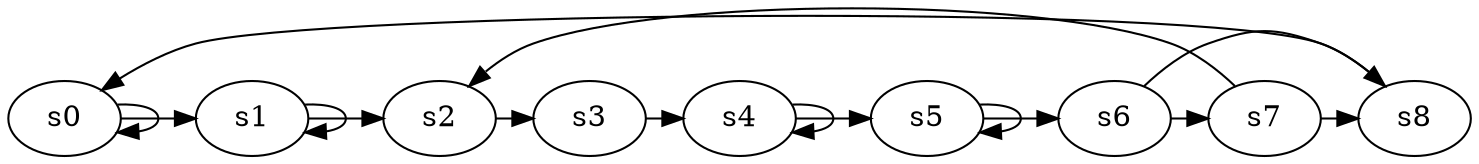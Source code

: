 digraph game_0530_cycle_9 {
    s0 [name="s0", player=0];
    s1 [name="s1", player=1];
    s2 [name="s2", player=0];
    s3 [name="s3", player=0, target=1];
    s4 [name="s4", player=1];
    s5 [name="s5", player=1];
    s6 [name="s6", player=0];
    s7 [name="s7", player=0, target=1];
    s8 [name="s8", player=1];

    s0 -> s1 [constraint="time % 7 == 3"];
    s1 -> s2 [constraint="time % 4 == 0 && !(time % 4 == 0)"];
    s2 -> s3 [constraint="time % 5 == 4"];
    s3 -> s4 [constraint="time == 3 || time == 6 || time == 10 || time == 13 || time == 18 || time == 21"];
    s4 -> s5 [constraint="time % 3 == 2"];
    s5 -> s6 [constraint="time == 5 || time == 7 || time == 22"];
    s6 -> s7 [constraint="time % 2 == 1 || time % 2 == 0"];
    s7 -> s8 [constraint="time == 1 || time == 4 || time == 7 || time == 8 || time == 10"];
    s8 -> s0 [constraint="time % 4 == 0"];
    s0 -> s0 [constraint="time % 2 == 0"];
    s1 -> s1 [constraint="time % 4 == 0"];
    s4 -> s4 [constraint="time % 3 == 0"];
    s5 -> s5 [constraint="time % 4 == 0"];
    s6 -> s8 [constraint="time == 7 || time == 8 || time == 12"];
    s7 -> s2 [constraint="time == 2 || time == 12"];
}
